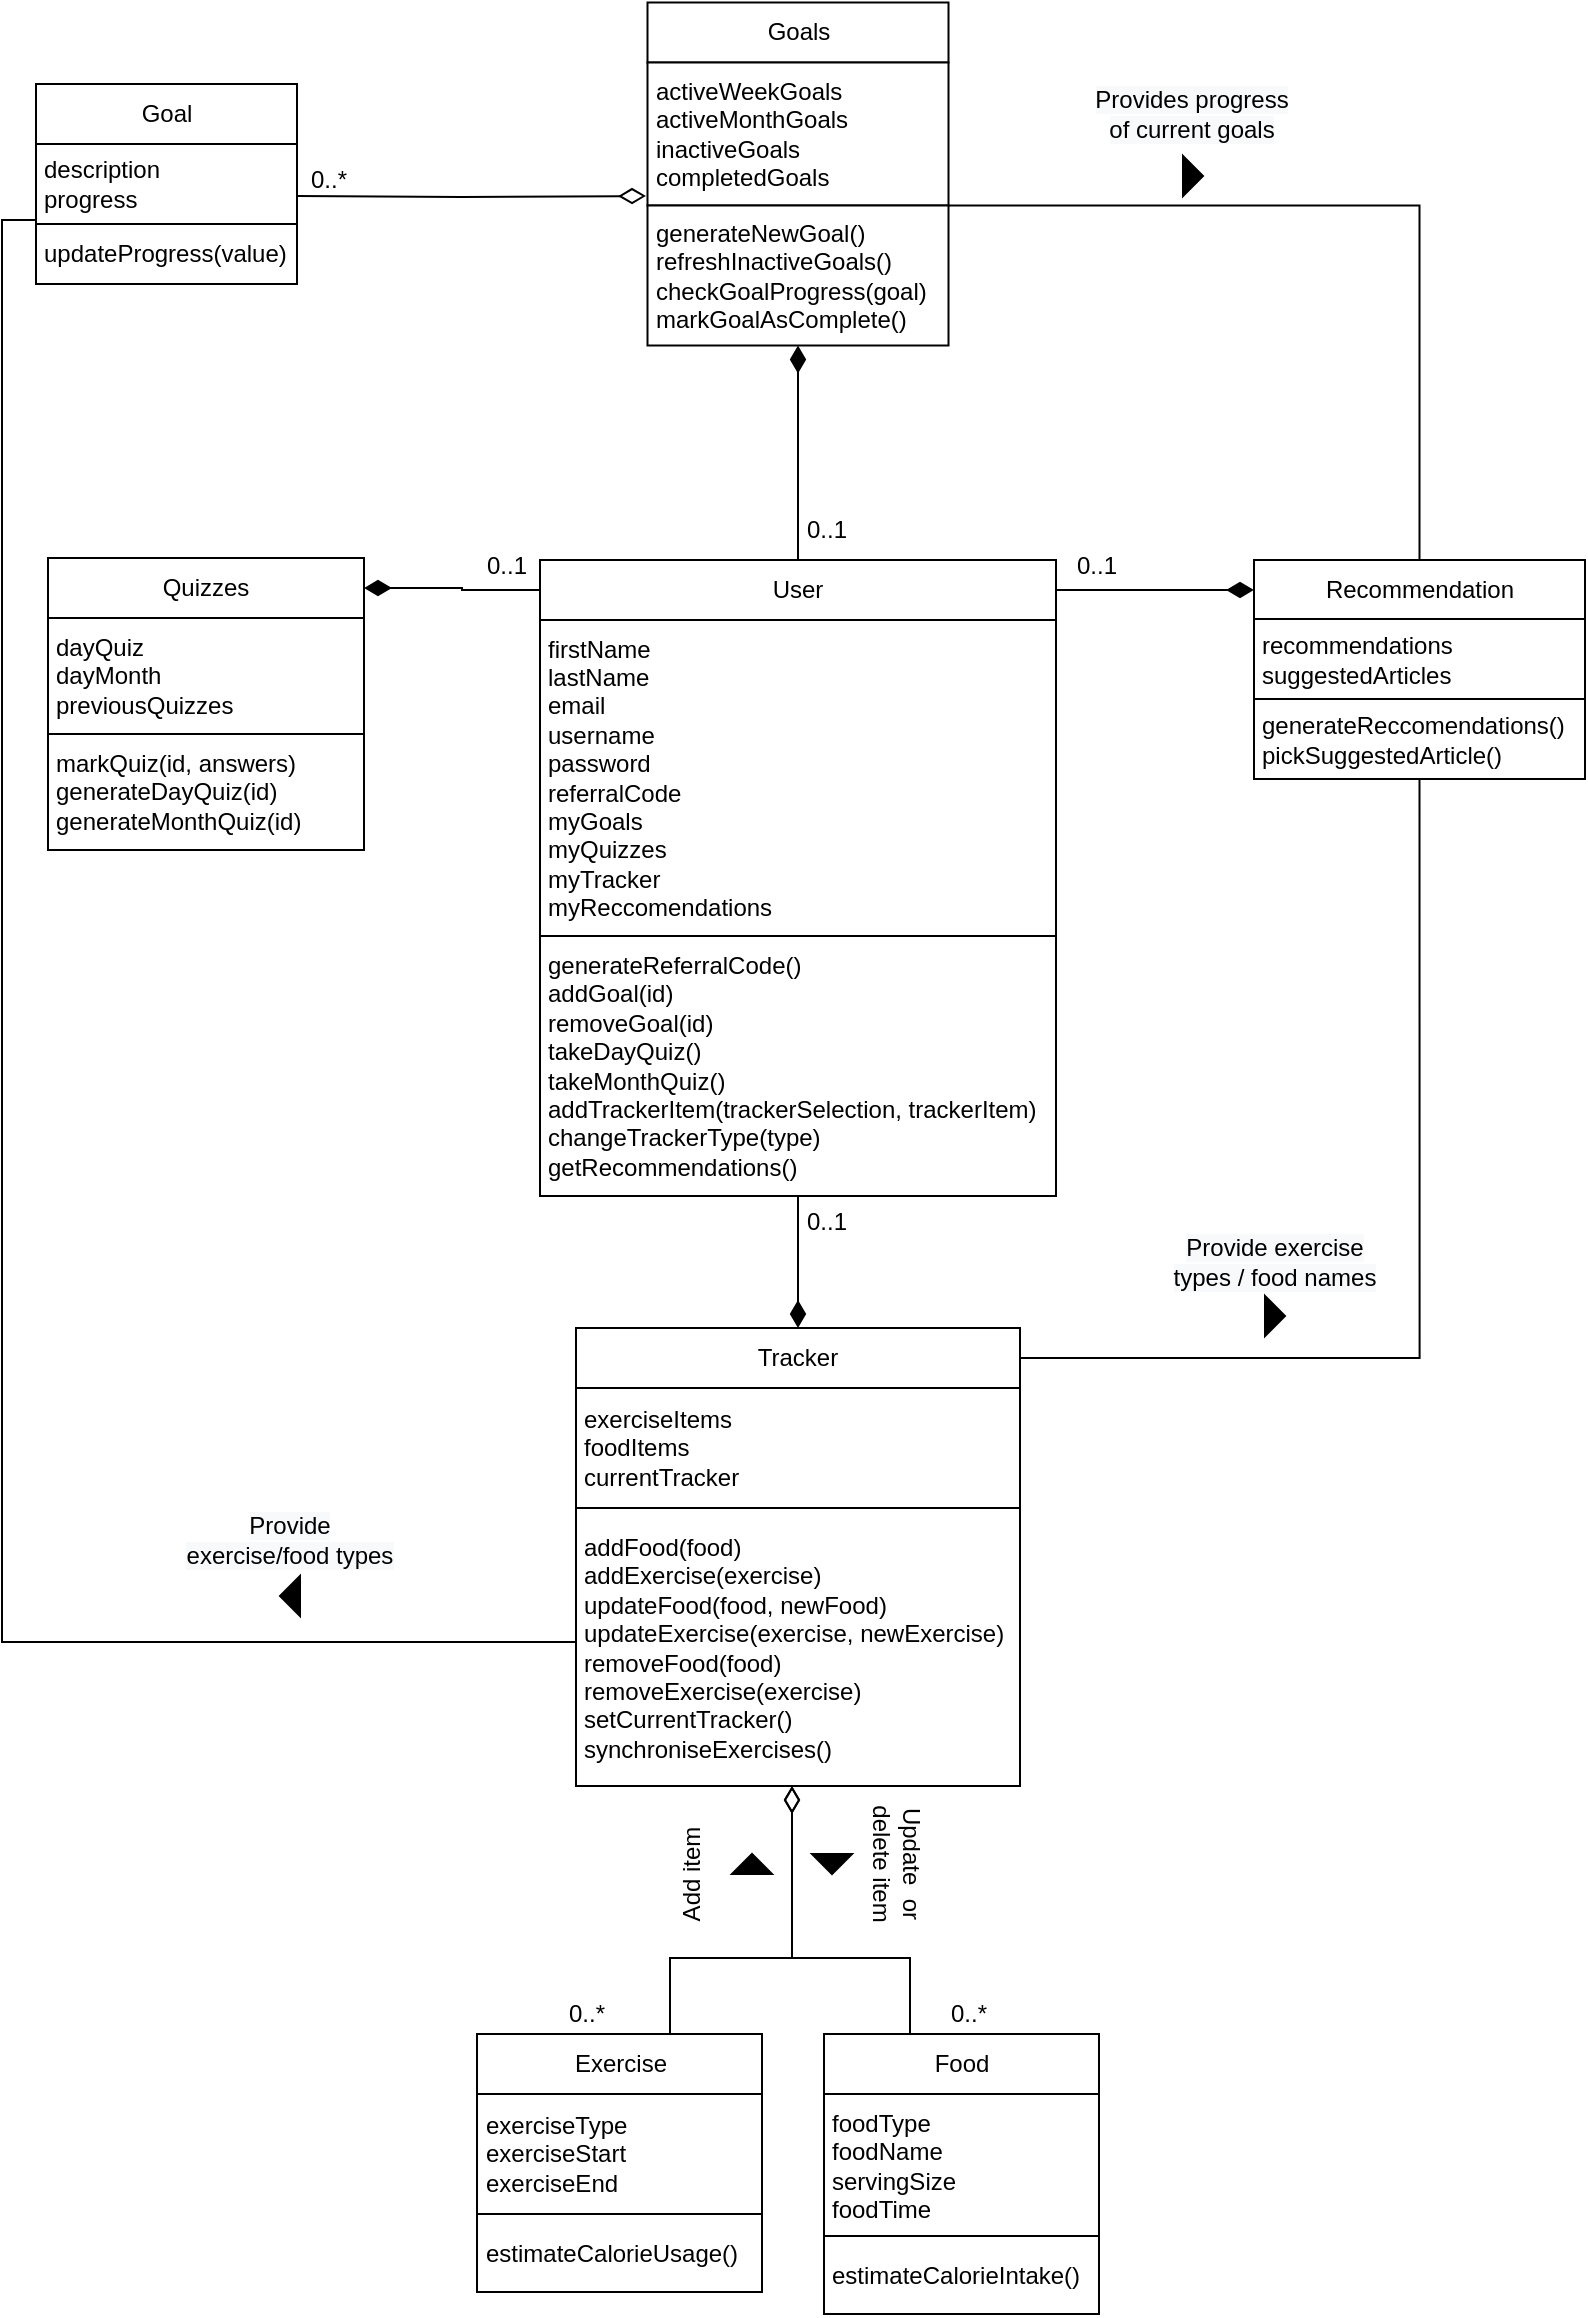 <mxfile version="20.6.2" type="github">
  <diagram id="1zsrYsu_AoUvq1Fhgnbw" name="Page-1">
    <mxGraphModel dx="2588" dy="1560" grid="0" gridSize="10" guides="1" tooltips="1" connect="1" arrows="1" fold="1" page="0" pageScale="1" pageWidth="827" pageHeight="1169" math="0" shadow="0">
      <root>
        <mxCell id="0" />
        <mxCell id="1" parent="0" />
        <mxCell id="FTgBYZZlQ3uHb3LYkkLP-57" style="edgeStyle=orthogonalEdgeStyle;rounded=0;orthogonalLoop=1;jettySize=auto;html=1;exitX=0.5;exitY=0;exitDx=0;exitDy=0;entryX=0.5;entryY=1;entryDx=0;entryDy=0;endArrow=none;endFill=0;startArrow=diamondThin;startFill=1;startSize=11;" edge="1" parent="1" source="FTgBYZZlQ3uHb3LYkkLP-59" target="FTgBYZZlQ3uHb3LYkkLP-95">
          <mxGeometry relative="1" as="geometry" />
        </mxCell>
        <mxCell id="FTgBYZZlQ3uHb3LYkkLP-58" style="edgeStyle=orthogonalEdgeStyle;rounded=0;jumpSize=6;orthogonalLoop=1;jettySize=auto;html=1;exitX=1;exitY=0.5;exitDx=0;exitDy=0;entryX=0.5;entryY=1;entryDx=0;entryDy=0;strokeWidth=1;fontSize=12;startArrow=none;startFill=0;endArrow=none;endFill=0;startSize=6;endSize=11;" edge="1" parent="1" source="FTgBYZZlQ3uHb3LYkkLP-59" target="FTgBYZZlQ3uHb3LYkkLP-93">
          <mxGeometry relative="1" as="geometry" />
        </mxCell>
        <mxCell id="FTgBYZZlQ3uHb3LYkkLP-60" style="edgeStyle=orthogonalEdgeStyle;rounded=0;orthogonalLoop=1;jettySize=auto;html=1;endArrow=diamondThin;endFill=0;endSize=11;exitX=0.75;exitY=0;exitDx=0;exitDy=0;" edge="1" parent="1" target="FTgBYZZlQ3uHb3LYkkLP-91">
          <mxGeometry relative="1" as="geometry">
            <Array as="points">
              <mxPoint x="160" y="889" />
              <mxPoint x="160" y="851" />
              <mxPoint x="221" y="851" />
            </Array>
            <mxPoint x="162.5" y="889.0" as="sourcePoint" />
            <mxPoint x="221" y="756" as="targetPoint" />
          </mxGeometry>
        </mxCell>
        <mxCell id="FTgBYZZlQ3uHb3LYkkLP-62" style="edgeStyle=orthogonalEdgeStyle;rounded=0;orthogonalLoop=1;jettySize=auto;html=1;endArrow=diamondThin;endFill=0;startSize=6;endSize=11;exitX=0.25;exitY=0;exitDx=0;exitDy=0;" edge="1" parent="1" source="FTgBYZZlQ3uHb3LYkkLP-63" target="FTgBYZZlQ3uHb3LYkkLP-91">
          <mxGeometry relative="1" as="geometry">
            <Array as="points">
              <mxPoint x="280" y="889" />
              <mxPoint x="280" y="851" />
              <mxPoint x="221" y="851" />
            </Array>
            <mxPoint x="221" y="756" as="targetPoint" />
          </mxGeometry>
        </mxCell>
        <mxCell id="FTgBYZZlQ3uHb3LYkkLP-64" style="edgeStyle=orthogonalEdgeStyle;rounded=0;orthogonalLoop=1;jettySize=auto;html=1;entryX=1;entryY=0.5;entryDx=0;entryDy=0;endArrow=none;endFill=0;startArrow=diamondThin;startFill=1;startSize=11;" edge="1" parent="1" source="FTgBYZZlQ3uHb3LYkkLP-66" target="FTgBYZZlQ3uHb3LYkkLP-56">
          <mxGeometry relative="1" as="geometry" />
        </mxCell>
        <mxCell id="FTgBYZZlQ3uHb3LYkkLP-65" style="edgeStyle=orthogonalEdgeStyle;rounded=0;orthogonalLoop=1;jettySize=auto;html=1;entryX=1;entryY=1;entryDx=0;entryDy=0;endArrow=none;endFill=0;" edge="1" parent="1" source="FTgBYZZlQ3uHb3LYkkLP-66" target="FTgBYZZlQ3uHb3LYkkLP-102">
          <mxGeometry relative="1" as="geometry">
            <Array as="points">
              <mxPoint x="535" y="-25" />
            </Array>
          </mxGeometry>
        </mxCell>
        <mxCell id="FTgBYZZlQ3uHb3LYkkLP-67" style="edgeStyle=orthogonalEdgeStyle;rounded=0;orthogonalLoop=1;jettySize=auto;html=1;entryX=0.5;entryY=0;entryDx=0;entryDy=0;endArrow=none;endFill=0;startArrow=diamondThin;startFill=1;endSize=6;jumpSize=6;fontSize=12;strokeWidth=1;startSize=11;exitX=0.5;exitY=1;exitDx=0;exitDy=0;" edge="1" parent="1" source="FTgBYZZlQ3uHb3LYkkLP-104" target="FTgBYZZlQ3uHb3LYkkLP-56">
          <mxGeometry relative="1" as="geometry" />
        </mxCell>
        <mxCell id="FTgBYZZlQ3uHb3LYkkLP-69" style="edgeStyle=orthogonalEdgeStyle;rounded=0;orthogonalLoop=1;jettySize=auto;html=1;entryX=0;entryY=0.5;entryDx=0;entryDy=0;endArrow=none;endFill=0;startArrow=diamondThin;startFill=1;startSize=11;" edge="1" parent="1" source="FTgBYZZlQ3uHb3LYkkLP-70" target="FTgBYZZlQ3uHb3LYkkLP-56">
          <mxGeometry relative="1" as="geometry" />
        </mxCell>
        <mxCell id="FTgBYZZlQ3uHb3LYkkLP-71" value="0..1" style="text;html=1;align=center;verticalAlign=middle;resizable=0;points=[];autosize=1;strokeColor=none;fillColor=none;" vertex="1" parent="1">
          <mxGeometry x="218" y="468" width="40" height="30" as="geometry" />
        </mxCell>
        <mxCell id="FTgBYZZlQ3uHb3LYkkLP-72" value="0..1" style="text;html=1;align=center;verticalAlign=middle;resizable=0;points=[];autosize=1;strokeColor=none;fillColor=none;" vertex="1" parent="1">
          <mxGeometry x="353" y="140" width="40" height="30" as="geometry" />
        </mxCell>
        <mxCell id="FTgBYZZlQ3uHb3LYkkLP-73" value="0..1" style="text;html=1;align=center;verticalAlign=middle;resizable=0;points=[];autosize=1;strokeColor=none;fillColor=none;" vertex="1" parent="1">
          <mxGeometry x="218" y="122" width="40" height="30" as="geometry" />
        </mxCell>
        <mxCell id="FTgBYZZlQ3uHb3LYkkLP-74" value="0..1" style="text;html=1;align=center;verticalAlign=middle;resizable=0;points=[];autosize=1;strokeColor=none;fillColor=none;" vertex="1" parent="1">
          <mxGeometry x="57.5" y="140" width="40" height="30" as="geometry" />
        </mxCell>
        <mxCell id="FTgBYZZlQ3uHb3LYkkLP-75" value="0..*" style="text;html=1;align=center;verticalAlign=middle;resizable=0;points=[];autosize=1;strokeColor=none;fillColor=none;" vertex="1" parent="1">
          <mxGeometry x="97.5" y="864" width="40" height="30" as="geometry" />
        </mxCell>
        <mxCell id="FTgBYZZlQ3uHb3LYkkLP-76" value="0..*" style="text;html=1;align=center;verticalAlign=middle;resizable=0;points=[];autosize=1;strokeColor=none;fillColor=none;" vertex="1" parent="1">
          <mxGeometry x="288.5" y="864" width="40" height="30" as="geometry" />
        </mxCell>
        <mxCell id="FTgBYZZlQ3uHb3LYkkLP-77" value="" style="triangle;whiteSpace=wrap;html=1;fontSize=12;fillColor=#000000;rotation=-90;" vertex="1" parent="1">
          <mxGeometry x="196" y="794" width="10" height="20" as="geometry" />
        </mxCell>
        <mxCell id="FTgBYZZlQ3uHb3LYkkLP-78" value="" style="triangle;whiteSpace=wrap;html=1;fontSize=12;fillColor=#000000;rotation=90;" vertex="1" parent="1">
          <mxGeometry x="236" y="794" width="10" height="20" as="geometry" />
        </mxCell>
        <mxCell id="FTgBYZZlQ3uHb3LYkkLP-79" value="Add item" style="text;html=1;strokeColor=none;fillColor=none;align=center;verticalAlign=middle;whiteSpace=wrap;rounded=0;fontSize=12;rotation=-90;" vertex="1" parent="1">
          <mxGeometry x="141" y="794" width="60" height="30" as="geometry" />
        </mxCell>
        <mxCell id="FTgBYZZlQ3uHb3LYkkLP-80" value="Update&amp;nbsp; or delete item" style="text;html=1;strokeColor=none;fillColor=none;align=center;verticalAlign=middle;whiteSpace=wrap;rounded=0;fontSize=12;rotation=90;" vertex="1" parent="1">
          <mxGeometry x="241" y="789" width="65" height="30" as="geometry" />
        </mxCell>
        <mxCell id="FTgBYZZlQ3uHb3LYkkLP-81" value="" style="triangle;whiteSpace=wrap;html=1;fontSize=12;fillColor=#000000;" vertex="1" parent="1">
          <mxGeometry x="457.5" y="520" width="10" height="20" as="geometry" />
        </mxCell>
        <mxCell id="FTgBYZZlQ3uHb3LYkkLP-82" value="" style="triangle;whiteSpace=wrap;html=1;fontSize=12;fillColor=#000000;" vertex="1" parent="1">
          <mxGeometry x="416.5" y="-50" width="10" height="20" as="geometry" />
        </mxCell>
        <mxCell id="FTgBYZZlQ3uHb3LYkkLP-83" value="&lt;span style=&quot;background-color: rgb(248, 249, 250);&quot;&gt;Provides progress of current goals&lt;/span&gt;" style="text;html=1;strokeColor=none;fillColor=none;align=center;verticalAlign=middle;whiteSpace=wrap;rounded=0;fontSize=12;" vertex="1" parent="1">
          <mxGeometry x="370" y="-86" width="101.5" height="30" as="geometry" />
        </mxCell>
        <mxCell id="FTgBYZZlQ3uHb3LYkkLP-84" value="&lt;span style=&quot;background-color: rgb(248, 249, 250);&quot;&gt;Provide exercise types / food names&lt;/span&gt;" style="text;html=1;strokeColor=none;fillColor=none;align=center;verticalAlign=middle;whiteSpace=wrap;rounded=0;fontSize=12;" vertex="1" parent="1">
          <mxGeometry x="406" y="488" width="113" height="30" as="geometry" />
        </mxCell>
        <mxCell id="FTgBYZZlQ3uHb3LYkkLP-90" style="edgeStyle=orthogonalEdgeStyle;rounded=0;orthogonalLoop=1;jettySize=auto;html=1;entryX=0;entryY=0.75;entryDx=0;entryDy=0;startArrow=none;startFill=0;endArrow=none;endFill=0;" edge="1" parent="1" source="FTgBYZZlQ3uHb3LYkkLP-91" target="FTgBYZZlQ3uHb3LYkkLP-106">
          <mxGeometry relative="1" as="geometry">
            <Array as="points">
              <mxPoint x="-174" y="693" />
              <mxPoint x="-174" y="-18" />
              <mxPoint x="-157" y="-18" />
            </Array>
          </mxGeometry>
        </mxCell>
        <mxCell id="FTgBYZZlQ3uHb3LYkkLP-103" style="edgeStyle=orthogonalEdgeStyle;rounded=0;orthogonalLoop=1;jettySize=auto;html=1;entryX=1.001;entryY=0.65;entryDx=0;entryDy=0;entryPerimeter=0;startArrow=diamondThin;startFill=0;endArrow=none;endFill=0;startSize=11;" edge="1" parent="1" target="FTgBYZZlQ3uHb3LYkkLP-106">
          <mxGeometry relative="1" as="geometry">
            <mxPoint x="148" y="-30" as="sourcePoint" />
            <mxPoint x="-8.5" y="-26.68" as="targetPoint" />
            <Array as="points" />
          </mxGeometry>
        </mxCell>
        <mxCell id="FTgBYZZlQ3uHb3LYkkLP-108" value="0..*" style="text;html=1;align=center;verticalAlign=middle;resizable=0;points=[];autosize=1;strokeColor=none;fillColor=none;" vertex="1" parent="1">
          <mxGeometry x="-31" y="-53" width="40" height="30" as="geometry" />
        </mxCell>
        <mxCell id="FTgBYZZlQ3uHb3LYkkLP-109" value="" style="triangle;whiteSpace=wrap;html=1;fontSize=12;fillColor=#000000;rotation=-180;" vertex="1" parent="1">
          <mxGeometry x="-35" y="660" width="10" height="20" as="geometry" />
        </mxCell>
        <mxCell id="FTgBYZZlQ3uHb3LYkkLP-110" value="&lt;span style=&quot;background-color: rgb(248, 249, 250);&quot;&gt;Provide exercise/food types&lt;/span&gt;" style="text;html=1;strokeColor=none;fillColor=none;align=center;verticalAlign=middle;whiteSpace=wrap;rounded=0;fontSize=12;" vertex="1" parent="1">
          <mxGeometry x="-84" y="627" width="108" height="30" as="geometry" />
        </mxCell>
        <mxCell id="FTgBYZZlQ3uHb3LYkkLP-111" value="" style="group" vertex="1" connectable="0" parent="1">
          <mxGeometry x="-151" y="151" width="158" height="146" as="geometry" />
        </mxCell>
        <mxCell id="FTgBYZZlQ3uHb3LYkkLP-70" value="Quizzes" style="rounded=0;whiteSpace=wrap;html=1;" vertex="1" parent="FTgBYZZlQ3uHb3LYkkLP-111">
          <mxGeometry width="158.0" height="30" as="geometry" />
        </mxCell>
        <mxCell id="FTgBYZZlQ3uHb3LYkkLP-100" value="dayQuiz&lt;br&gt;dayMonth&lt;br&gt;previousQuizzes" style="rounded=0;whiteSpace=wrap;html=1;align=left;spacingLeft=2;" vertex="1" parent="FTgBYZZlQ3uHb3LYkkLP-111">
          <mxGeometry y="30" width="158.0" height="58" as="geometry" />
        </mxCell>
        <mxCell id="FTgBYZZlQ3uHb3LYkkLP-101" value="markQuiz(id, answers)&lt;br&gt;generateDayQuiz(id)&lt;br&gt;generateMonthQuiz(id)" style="rounded=0;whiteSpace=wrap;html=1;align=left;spacingLeft=2;" vertex="1" parent="FTgBYZZlQ3uHb3LYkkLP-111">
          <mxGeometry y="88" width="158.0" height="58" as="geometry" />
        </mxCell>
        <mxCell id="FTgBYZZlQ3uHb3LYkkLP-112" value="" style="group" vertex="1" connectable="0" parent="1">
          <mxGeometry x="-157" y="-86" width="130.5" height="100" as="geometry" />
        </mxCell>
        <mxCell id="FTgBYZZlQ3uHb3LYkkLP-105" value="Goal" style="rounded=0;whiteSpace=wrap;html=1;" vertex="1" parent="FTgBYZZlQ3uHb3LYkkLP-112">
          <mxGeometry width="130.5" height="30" as="geometry" />
        </mxCell>
        <mxCell id="FTgBYZZlQ3uHb3LYkkLP-106" value="description&lt;br&gt;progress" style="rounded=0;whiteSpace=wrap;html=1;align=left;spacingLeft=2;" vertex="1" parent="FTgBYZZlQ3uHb3LYkkLP-112">
          <mxGeometry y="30" width="130.5" height="40" as="geometry" />
        </mxCell>
        <mxCell id="FTgBYZZlQ3uHb3LYkkLP-107" value="updateProgress(value)" style="rounded=0;whiteSpace=wrap;html=1;align=left;spacingLeft=2;" vertex="1" parent="FTgBYZZlQ3uHb3LYkkLP-112">
          <mxGeometry y="70" width="130.5" height="30" as="geometry" />
        </mxCell>
        <mxCell id="FTgBYZZlQ3uHb3LYkkLP-113" value="" style="group" vertex="1" connectable="0" parent="1">
          <mxGeometry x="148.75" y="-126.75" width="150.5" height="171.5" as="geometry" />
        </mxCell>
        <mxCell id="FTgBYZZlQ3uHb3LYkkLP-68" value="Goals" style="rounded=0;whiteSpace=wrap;html=1;" vertex="1" parent="FTgBYZZlQ3uHb3LYkkLP-113">
          <mxGeometry width="150.5" height="30" as="geometry" />
        </mxCell>
        <mxCell id="FTgBYZZlQ3uHb3LYkkLP-102" value="activeWeekGoals&lt;br&gt;activeMonthGoals&lt;br&gt;inactiveGoals&lt;br&gt;completedGoals" style="rounded=0;whiteSpace=wrap;html=1;align=left;spacingLeft=2;" vertex="1" parent="FTgBYZZlQ3uHb3LYkkLP-113">
          <mxGeometry y="30" width="150.5" height="71.5" as="geometry" />
        </mxCell>
        <mxCell id="FTgBYZZlQ3uHb3LYkkLP-104" value="generateNewGoal()&lt;br&gt;refreshInactiveGoals()&lt;br&gt;checkGoalProgress(goal)&lt;br&gt;markGoalAsComplete()" style="rounded=0;whiteSpace=wrap;html=1;align=left;spacingLeft=2;" vertex="1" parent="FTgBYZZlQ3uHb3LYkkLP-113">
          <mxGeometry y="101.5" width="150.5" height="70" as="geometry" />
        </mxCell>
        <mxCell id="FTgBYZZlQ3uHb3LYkkLP-114" value="" style="group" vertex="1" connectable="0" parent="1">
          <mxGeometry x="95" y="152" width="258" height="318" as="geometry" />
        </mxCell>
        <mxCell id="FTgBYZZlQ3uHb3LYkkLP-56" value="User" style="rounded=0;whiteSpace=wrap;html=1;" vertex="1" parent="FTgBYZZlQ3uHb3LYkkLP-114">
          <mxGeometry width="258" height="30" as="geometry" />
        </mxCell>
        <mxCell id="FTgBYZZlQ3uHb3LYkkLP-94" value="firstName&lt;br&gt;lastName&lt;br&gt;email&lt;br&gt;username&lt;br&gt;password&lt;br&gt;referralCode&lt;br&gt;myGoals&lt;br&gt;myQuizzes&lt;br&gt;myTracker&lt;br&gt;myReccomendations" style="rounded=0;whiteSpace=wrap;html=1;align=left;spacingLeft=2;" vertex="1" parent="FTgBYZZlQ3uHb3LYkkLP-114">
          <mxGeometry y="30" width="258" height="158" as="geometry" />
        </mxCell>
        <mxCell id="FTgBYZZlQ3uHb3LYkkLP-95" value="generateReferralCode()&lt;br&gt;addGoal(id)&lt;br&gt;removeGoal(id)&lt;br&gt;takeDayQuiz()&lt;br&gt;takeMonthQuiz()&lt;br&gt;addTrackerItem(trackerSelection, trackerItem)&lt;br&gt;changeTrackerType(type)&lt;br&gt;getRecommendations()" style="rounded=0;whiteSpace=wrap;html=1;align=left;spacingLeft=2;" vertex="1" parent="FTgBYZZlQ3uHb3LYkkLP-114">
          <mxGeometry y="188" width="258" height="130" as="geometry" />
        </mxCell>
        <mxCell id="FTgBYZZlQ3uHb3LYkkLP-115" value="" style="group" vertex="1" connectable="0" parent="1">
          <mxGeometry x="452" y="152" width="165.5" height="109.5" as="geometry" />
        </mxCell>
        <mxCell id="FTgBYZZlQ3uHb3LYkkLP-66" value="Recommendation" style="rounded=0;whiteSpace=wrap;html=1;" vertex="1" parent="FTgBYZZlQ3uHb3LYkkLP-115">
          <mxGeometry width="165.5" height="30" as="geometry" />
        </mxCell>
        <mxCell id="FTgBYZZlQ3uHb3LYkkLP-92" value="recommendations&lt;br&gt;suggestedArticles" style="rounded=0;whiteSpace=wrap;html=1;align=left;spacingLeft=2;" vertex="1" parent="FTgBYZZlQ3uHb3LYkkLP-115">
          <mxGeometry y="29.5" width="165.5" height="40" as="geometry" />
        </mxCell>
        <mxCell id="FTgBYZZlQ3uHb3LYkkLP-93" value="generateReccomendations()&lt;br&gt;pickSuggestedArticle()" style="rounded=0;whiteSpace=wrap;html=1;align=left;spacingLeft=2;" vertex="1" parent="FTgBYZZlQ3uHb3LYkkLP-115">
          <mxGeometry y="69.5" width="165.5" height="40" as="geometry" />
        </mxCell>
        <mxCell id="FTgBYZZlQ3uHb3LYkkLP-116" value="" style="group" vertex="1" connectable="0" parent="1">
          <mxGeometry x="113" y="536" width="222" height="229" as="geometry" />
        </mxCell>
        <mxCell id="FTgBYZZlQ3uHb3LYkkLP-59" value="Tracker" style="rounded=0;whiteSpace=wrap;html=1;" vertex="1" parent="FTgBYZZlQ3uHb3LYkkLP-116">
          <mxGeometry width="222" height="30" as="geometry" />
        </mxCell>
        <mxCell id="FTgBYZZlQ3uHb3LYkkLP-89" value="exerciseItems&lt;br&gt;foodItems&lt;br&gt;currentTracker" style="rounded=0;whiteSpace=wrap;html=1;align=left;spacingLeft=2;" vertex="1" parent="FTgBYZZlQ3uHb3LYkkLP-116">
          <mxGeometry y="30" width="222" height="60" as="geometry" />
        </mxCell>
        <mxCell id="FTgBYZZlQ3uHb3LYkkLP-91" value="addFood(food)&lt;br&gt;addExercise(exercise)&lt;br&gt;updateFood(food, newFood)&lt;br&gt;updateExercise(exercise, newExercise)&lt;br&gt;removeFood(food)&lt;br&gt;removeExercise(exercise)&lt;br&gt;setCurrentTracker()&lt;br&gt;synchroniseExercises()" style="rounded=0;whiteSpace=wrap;html=1;align=left;spacingLeft=2;" vertex="1" parent="FTgBYZZlQ3uHb3LYkkLP-116">
          <mxGeometry y="90" width="222" height="139" as="geometry" />
        </mxCell>
        <mxCell id="FTgBYZZlQ3uHb3LYkkLP-117" value="" style="group" vertex="1" connectable="0" parent="1">
          <mxGeometry x="237" y="889" width="137.5" height="140" as="geometry" />
        </mxCell>
        <mxCell id="FTgBYZZlQ3uHb3LYkkLP-63" value="Food" style="rounded=0;whiteSpace=wrap;html=1;" vertex="1" parent="FTgBYZZlQ3uHb3LYkkLP-117">
          <mxGeometry width="137.5" height="30" as="geometry" />
        </mxCell>
        <mxCell id="FTgBYZZlQ3uHb3LYkkLP-87" value="foodType&lt;br&gt;foodName&lt;br&gt;servingSize&lt;br&gt;foodTime" style="rounded=0;whiteSpace=wrap;html=1;align=left;spacingLeft=2;" vertex="1" parent="FTgBYZZlQ3uHb3LYkkLP-117">
          <mxGeometry y="30" width="137.5" height="71" as="geometry" />
        </mxCell>
        <mxCell id="FTgBYZZlQ3uHb3LYkkLP-88" value="estimateCalorieIntake()" style="rounded=0;whiteSpace=wrap;html=1;align=left;spacingLeft=2;" vertex="1" parent="FTgBYZZlQ3uHb3LYkkLP-117">
          <mxGeometry y="101" width="137.5" height="39" as="geometry" />
        </mxCell>
        <mxCell id="FTgBYZZlQ3uHb3LYkkLP-120" value="" style="group" vertex="1" connectable="0" parent="1">
          <mxGeometry x="63.5" y="889" width="142.5" height="129" as="geometry" />
        </mxCell>
        <mxCell id="FTgBYZZlQ3uHb3LYkkLP-86" value="estimateCalorieUsage()" style="rounded=0;whiteSpace=wrap;html=1;align=left;spacingLeft=2;" vertex="1" parent="FTgBYZZlQ3uHb3LYkkLP-120">
          <mxGeometry y="90" width="142.5" height="39" as="geometry" />
        </mxCell>
        <mxCell id="FTgBYZZlQ3uHb3LYkkLP-118" value="Exercise" style="rounded=0;whiteSpace=wrap;html=1;" vertex="1" parent="FTgBYZZlQ3uHb3LYkkLP-120">
          <mxGeometry width="142.5" height="30" as="geometry" />
        </mxCell>
        <mxCell id="FTgBYZZlQ3uHb3LYkkLP-119" value="exerciseType&lt;br&gt;exerciseStart&lt;br&gt;exerciseEnd" style="rounded=0;whiteSpace=wrap;html=1;align=left;spacingLeft=2;" vertex="1" parent="FTgBYZZlQ3uHb3LYkkLP-120">
          <mxGeometry y="30" width="142.5" height="60" as="geometry" />
        </mxCell>
      </root>
    </mxGraphModel>
  </diagram>
</mxfile>
